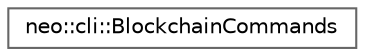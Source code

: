 digraph "Graphical Class Hierarchy"
{
 // LATEX_PDF_SIZE
  bgcolor="transparent";
  edge [fontname=Helvetica,fontsize=10,labelfontname=Helvetica,labelfontsize=10];
  node [fontname=Helvetica,fontsize=10,shape=box,height=0.2,width=0.4];
  rankdir="LR";
  Node0 [id="Node000000",label="neo::cli::BlockchainCommands",height=0.2,width=0.4,color="grey40", fillcolor="white", style="filled",URL="$classneo_1_1cli_1_1_blockchain_commands.html",tooltip="Blockchain commands for the CLI."];
}
